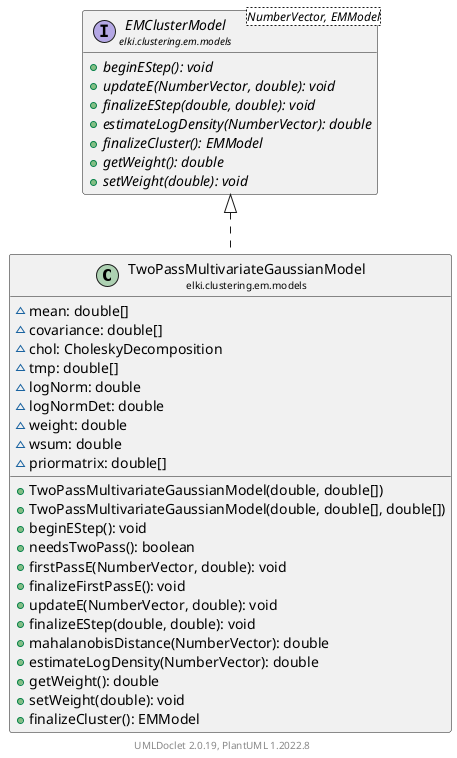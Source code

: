 @startuml
    remove .*\.(Instance|Par|Parameterizer|Factory)$
    set namespaceSeparator none
    hide empty fields
    hide empty methods

    class "<size:14>TwoPassMultivariateGaussianModel\n<size:10>elki.clustering.em.models" as elki.clustering.em.models.TwoPassMultivariateGaussianModel [[TwoPassMultivariateGaussianModel.html]] {
        ~mean: double[]
        ~covariance: double[]
        ~chol: CholeskyDecomposition
        ~tmp: double[]
        ~logNorm: double
        ~logNormDet: double
        ~weight: double
        ~wsum: double
        ~priormatrix: double[]
        +TwoPassMultivariateGaussianModel(double, double[])
        +TwoPassMultivariateGaussianModel(double, double[], double[])
        +beginEStep(): void
        +needsTwoPass(): boolean
        +firstPassE(NumberVector, double): void
        +finalizeFirstPassE(): void
        +updateE(NumberVector, double): void
        +finalizeEStep(double, double): void
        +mahalanobisDistance(NumberVector): double
        +estimateLogDensity(NumberVector): double
        +getWeight(): double
        +setWeight(double): void
        +finalizeCluster(): EMModel
    }

    interface "<size:14>EMClusterModel\n<size:10>elki.clustering.em.models" as elki.clustering.em.models.EMClusterModel<NumberVector, EMModel> [[EMClusterModel.html]] {
        {abstract} +beginEStep(): void
        {abstract} +updateE(NumberVector, double): void
        {abstract} +finalizeEStep(double, double): void
        {abstract} +estimateLogDensity(NumberVector): double
        {abstract} +finalizeCluster(): EMModel
        {abstract} +getWeight(): double
        {abstract} +setWeight(double): void
    }

    elki.clustering.em.models.EMClusterModel <|.. elki.clustering.em.models.TwoPassMultivariateGaussianModel

    center footer UMLDoclet 2.0.19, PlantUML 1.2022.8
@enduml
